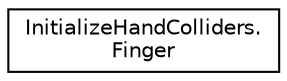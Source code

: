 digraph "Graphical Class Hierarchy"
{
 // LATEX_PDF_SIZE
  edge [fontname="Helvetica",fontsize="10",labelfontname="Helvetica",labelfontsize="10"];
  node [fontname="Helvetica",fontsize="10",shape=record];
  rankdir="LR";
  Node0 [label="InitializeHandColliders.\lFinger",height=0.2,width=0.4,color="black", fillcolor="white", style="filled",URL="$dd/dbd/class_initialize_hand_colliders_1_1_finger.html",tooltip=" "];
}
